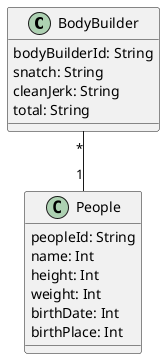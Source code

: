 @startuml "BodyBuilder"


class BodyBuilder{
  bodyBuilderId: String
  snatch: String
  cleanJerk: String
  total: String
}

class People{
  peopleId: String    
  name: Int
  height: Int
  weight: Int
  birthDate: Int
  birthPlace: Int
}



BodyBuilder "*" -- "1" People


@enduml